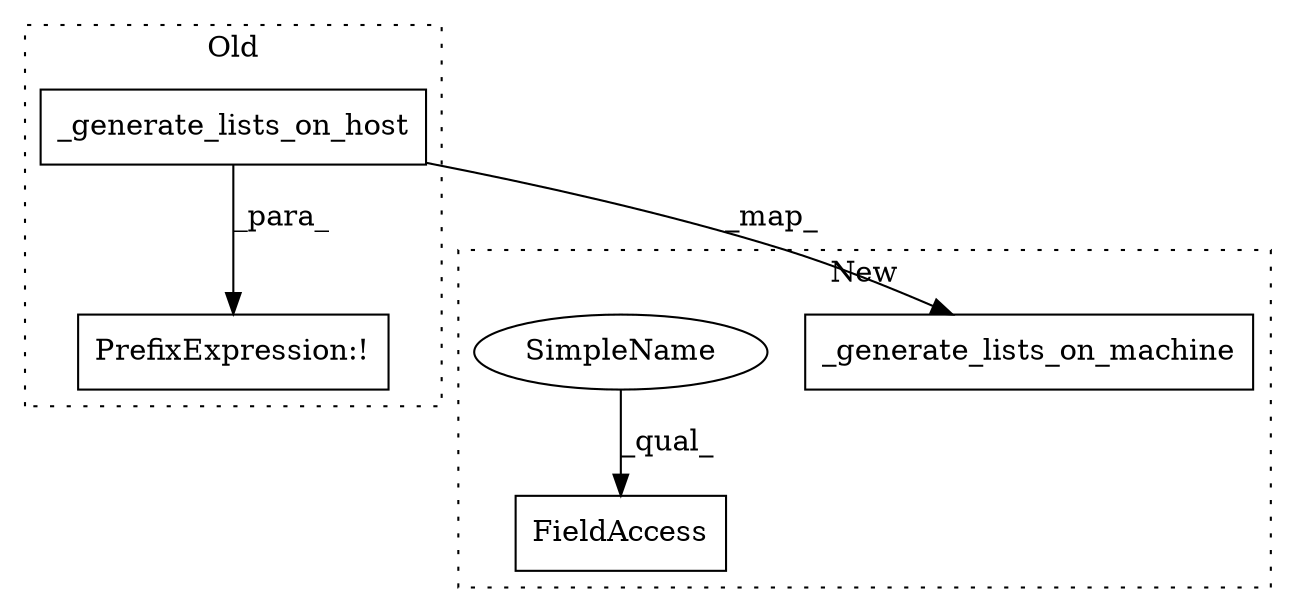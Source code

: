 digraph G {
subgraph cluster0 {
1 [label="_generate_lists_on_host" a="32" s="5167,5203" l="24,1" shape="box"];
3 [label="PrefixExpression:!" a="38" s="5161" l="1" shape="box"];
label = "Old";
style="dotted";
}
subgraph cluster1 {
2 [label="_generate_lists_on_machine" a="32" s="5236,5275" l="27,1" shape="box"];
4 [label="FieldAccess" a="22" s="5159" l="18" shape="box"];
5 [label="SimpleName" a="42" s="5159" l="4" shape="ellipse"];
label = "New";
style="dotted";
}
1 -> 3 [label="_para_"];
1 -> 2 [label="_map_"];
5 -> 4 [label="_qual_"];
}